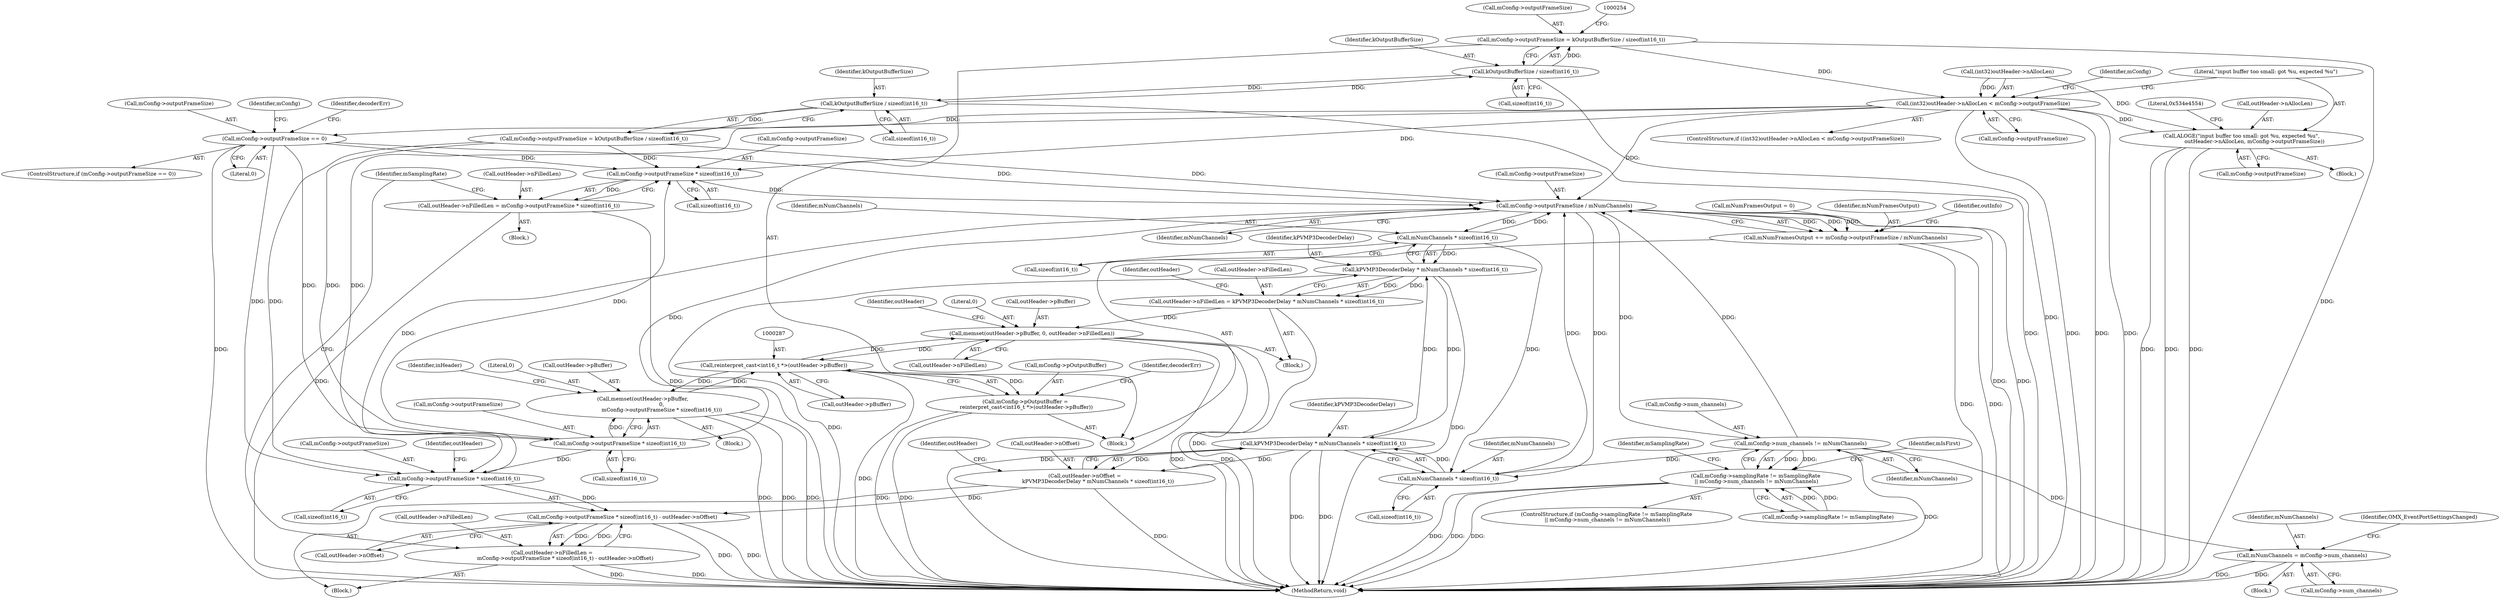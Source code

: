 digraph "1_Android_c2639afac631f5c1ffddf70ee8a6fe943d0bedf9@API" {
"1000243" [label="(Call,mConfig->outputFrameSize = kOutputBufferSize / sizeof(int16_t))"];
"1000247" [label="(Call,kOutputBufferSize / sizeof(int16_t))"];
"1000336" [label="(Call,kOutputBufferSize / sizeof(int16_t))"];
"1000252" [label="(Call,(int32)outHeader->nAllocLen < mConfig->outputFrameSize)"];
"1000262" [label="(Call,ALOGE(\"input buffer too small: got %u, expected %u\",\n                outHeader->nAllocLen, mConfig->outputFrameSize))"];
"1000326" [label="(Call,mConfig->outputFrameSize == 0)"];
"1000392" [label="(Call,mConfig->outputFrameSize * sizeof(int16_t))"];
"1000387" [label="(Call,memset(outHeader->pBuffer,\n                       0,\n                       mConfig->outputFrameSize * sizeof(int16_t)))"];
"1000286" [label="(Call,reinterpret_cast<int16_t *>(outHeader->pBuffer))"];
"1000282" [label="(Call,mConfig->pOutputBuffer =\n reinterpret_cast<int16_t *>(outHeader->pBuffer))"];
"1000366" [label="(Call,memset(outHeader->pBuffer, 0, outHeader->nFilledLen))"];
"1000462" [label="(Call,mConfig->outputFrameSize * sizeof(int16_t))"];
"1000461" [label="(Call,mConfig->outputFrameSize * sizeof(int16_t) - outHeader->nOffset)"];
"1000457" [label="(Call,outHeader->nFilledLen =\n                mConfig->outputFrameSize * sizeof(int16_t) - outHeader->nOffset)"];
"1000540" [label="(Call,mConfig->outputFrameSize / mNumChannels)"];
"1000362" [label="(Call,mNumChannels * sizeof(int16_t))"];
"1000360" [label="(Call,kPVMP3DecoderDelay * mNumChannels * sizeof(int16_t))"];
"1000356" [label="(Call,outHeader->nFilledLen = kPVMP3DecoderDelay * mNumChannels * sizeof(int16_t))"];
"1000451" [label="(Call,kPVMP3DecoderDelay * mNumChannels * sizeof(int16_t))"];
"1000447" [label="(Call,outHeader->nOffset =\n                kPVMP3DecoderDelay * mNumChannels * sizeof(int16_t))"];
"1000453" [label="(Call,mNumChannels * sizeof(int16_t))"];
"1000416" [label="(Call,mConfig->num_channels != mNumChannels)"];
"1000410" [label="(Call,mConfig->samplingRate != mSamplingRate\n || mConfig->num_channels != mNumChannels)"];
"1000427" [label="(Call,mNumChannels = mConfig->num_channels)"];
"1000538" [label="(Call,mNumFramesOutput += mConfig->outputFrameSize / mNumChannels)"];
"1000485" [label="(Call,mConfig->outputFrameSize * sizeof(int16_t))"];
"1000481" [label="(Call,outHeader->nFilledLen = mConfig->outputFrameSize * sizeof(int16_t))"];
"1000283" [label="(Call,mConfig->pOutputBuffer)"];
"1000133" [label="(Block,)"];
"1000388" [label="(Call,outHeader->pBuffer)"];
"1000491" [label="(Identifier,mSamplingRate)"];
"1000443" [label="(Block,)"];
"1000544" [label="(Identifier,mNumChannels)"];
"1000420" [label="(Identifier,mNumChannels)"];
"1000252" [label="(Call,(int32)outHeader->nAllocLen < mConfig->outputFrameSize)"];
"1000367" [label="(Call,outHeader->pBuffer)"];
"1000463" [label="(Call,mConfig->outputFrameSize)"];
"1000416" [label="(Call,mConfig->num_channels != mNumChannels)"];
"1000264" [label="(Call,outHeader->nAllocLen)"];
"1000458" [label="(Call,outHeader->nFilledLen)"];
"1000399" [label="(Identifier,inHeader)"];
"1000357" [label="(Call,outHeader->nFilledLen)"];
"1000417" [label="(Call,mConfig->num_channels)"];
"1000442" [label="(Identifier,mIsFirst)"];
"1000547" [label="(Identifier,outInfo)"];
"1000364" [label="(Call,sizeof(int16_t))"];
"1000428" [label="(Identifier,mNumChannels)"];
"1000332" [label="(Call,mConfig->outputFrameSize = kOutputBufferSize / sizeof(int16_t))"];
"1000371" [label="(Call,outHeader->nFilledLen)"];
"1000362" [label="(Call,mNumChannels * sizeof(int16_t))"];
"1000325" [label="(ControlStructure,if (mConfig->outputFrameSize == 0))"];
"1000486" [label="(Call,mConfig->outputFrameSize)"];
"1000423" [label="(Identifier,mSamplingRate)"];
"1000560" [label="(MethodReturn,void)"];
"1000361" [label="(Identifier,kPVMP3DecoderDelay)"];
"1000258" [label="(Call,mConfig->outputFrameSize)"];
"1000330" [label="(Literal,0)"];
"1000336" [label="(Call,kOutputBufferSize / sizeof(int16_t))"];
"1000541" [label="(Call,mConfig->outputFrameSize)"];
"1000366" [label="(Call,memset(outHeader->pBuffer, 0, outHeader->nFilledLen))"];
"1000286" [label="(Call,reinterpret_cast<int16_t *>(outHeader->pBuffer))"];
"1000253" [label="(Call,(int32)outHeader->nAllocLen)"];
"1000433" [label="(Identifier,OMX_EventPortSettingsChanged)"];
"1000429" [label="(Call,mConfig->num_channels)"];
"1000261" [label="(Block,)"];
"1000327" [label="(Call,mConfig->outputFrameSize)"];
"1000485" [label="(Call,mConfig->outputFrameSize * sizeof(int16_t))"];
"1000392" [label="(Call,mConfig->outputFrameSize * sizeof(int16_t))"];
"1000410" [label="(Call,mConfig->samplingRate != mSamplingRate\n || mConfig->num_channels != mNumChannels)"];
"1000376" [label="(Identifier,outHeader)"];
"1000387" [label="(Call,memset(outHeader->pBuffer,\n                       0,\n                       mConfig->outputFrameSize * sizeof(int16_t)))"];
"1000284" [label="(Identifier,mConfig)"];
"1000326" [label="(Call,mConfig->outputFrameSize == 0)"];
"1000282" [label="(Call,mConfig->pOutputBuffer =\n reinterpret_cast<int16_t *>(outHeader->pBuffer))"];
"1000350" [label="(Block,)"];
"1000396" [label="(Call,sizeof(int16_t))"];
"1000334" [label="(Identifier,mConfig)"];
"1000448" [label="(Call,outHeader->nOffset)"];
"1000427" [label="(Call,mNumChannels = mConfig->num_channels)"];
"1000393" [label="(Call,mConfig->outputFrameSize)"];
"1000451" [label="(Call,kPVMP3DecoderDelay * mNumChannels * sizeof(int16_t))"];
"1000540" [label="(Call,mConfig->outputFrameSize / mNumChannels)"];
"1000459" [label="(Identifier,outHeader)"];
"1000263" [label="(Literal,\"input buffer too small: got %u, expected %u\")"];
"1000190" [label="(Call,mNumFramesOutput = 0)"];
"1000267" [label="(Call,mConfig->outputFrameSize)"];
"1000452" [label="(Identifier,kPVMP3DecoderDelay)"];
"1000409" [label="(ControlStructure,if (mConfig->samplingRate != mSamplingRate\n || mConfig->num_channels != mNumChannels))"];
"1000455" [label="(Call,sizeof(int16_t))"];
"1000461" [label="(Call,mConfig->outputFrameSize * sizeof(int16_t) - outHeader->nOffset)"];
"1000411" [label="(Call,mConfig->samplingRate != mSamplingRate)"];
"1000343" [label="(Identifier,decoderErr)"];
"1000383" [label="(Block,)"];
"1000337" [label="(Identifier,kOutputBufferSize)"];
"1000447" [label="(Call,outHeader->nOffset =\n                kPVMP3DecoderDelay * mNumChannels * sizeof(int16_t))"];
"1000489" [label="(Call,sizeof(int16_t))"];
"1000475" [label="(Block,)"];
"1000248" [label="(Identifier,kOutputBufferSize)"];
"1000468" [label="(Call,outHeader->nOffset)"];
"1000244" [label="(Call,mConfig->outputFrameSize)"];
"1000363" [label="(Identifier,mNumChannels)"];
"1000271" [label="(Literal,0x534e4554)"];
"1000538" [label="(Call,mNumFramesOutput += mConfig->outputFrameSize / mNumChannels)"];
"1000539" [label="(Identifier,mNumFramesOutput)"];
"1000391" [label="(Literal,0)"];
"1000262" [label="(Call,ALOGE(\"input buffer too small: got %u, expected %u\",\n                outHeader->nAllocLen, mConfig->outputFrameSize))"];
"1000288" [label="(Call,outHeader->pBuffer)"];
"1000338" [label="(Call,sizeof(int16_t))"];
"1000469" [label="(Identifier,outHeader)"];
"1000454" [label="(Identifier,mNumChannels)"];
"1000368" [label="(Identifier,outHeader)"];
"1000295" [label="(Identifier,decoderErr)"];
"1000247" [label="(Call,kOutputBufferSize / sizeof(int16_t))"];
"1000251" [label="(ControlStructure,if ((int32)outHeader->nAllocLen < mConfig->outputFrameSize))"];
"1000453" [label="(Call,mNumChannels * sizeof(int16_t))"];
"1000457" [label="(Call,outHeader->nFilledLen =\n                mConfig->outputFrameSize * sizeof(int16_t) - outHeader->nOffset)"];
"1000249" [label="(Call,sizeof(int16_t))"];
"1000466" [label="(Call,sizeof(int16_t))"];
"1000370" [label="(Literal,0)"];
"1000356" [label="(Call,outHeader->nFilledLen = kPVMP3DecoderDelay * mNumChannels * sizeof(int16_t))"];
"1000482" [label="(Call,outHeader->nFilledLen)"];
"1000243" [label="(Call,mConfig->outputFrameSize = kOutputBufferSize / sizeof(int16_t))"];
"1000421" [label="(Block,)"];
"1000360" [label="(Call,kPVMP3DecoderDelay * mNumChannels * sizeof(int16_t))"];
"1000462" [label="(Call,mConfig->outputFrameSize * sizeof(int16_t))"];
"1000481" [label="(Call,outHeader->nFilledLen = mConfig->outputFrameSize * sizeof(int16_t))"];
"1000243" -> "1000133"  [label="AST: "];
"1000243" -> "1000247"  [label="CFG: "];
"1000244" -> "1000243"  [label="AST: "];
"1000247" -> "1000243"  [label="AST: "];
"1000254" -> "1000243"  [label="CFG: "];
"1000243" -> "1000560"  [label="DDG: "];
"1000247" -> "1000243"  [label="DDG: "];
"1000243" -> "1000252"  [label="DDG: "];
"1000247" -> "1000249"  [label="CFG: "];
"1000248" -> "1000247"  [label="AST: "];
"1000249" -> "1000247"  [label="AST: "];
"1000247" -> "1000560"  [label="DDG: "];
"1000336" -> "1000247"  [label="DDG: "];
"1000247" -> "1000336"  [label="DDG: "];
"1000336" -> "1000332"  [label="AST: "];
"1000336" -> "1000338"  [label="CFG: "];
"1000337" -> "1000336"  [label="AST: "];
"1000338" -> "1000336"  [label="AST: "];
"1000332" -> "1000336"  [label="CFG: "];
"1000336" -> "1000560"  [label="DDG: "];
"1000336" -> "1000332"  [label="DDG: "];
"1000252" -> "1000251"  [label="AST: "];
"1000252" -> "1000258"  [label="CFG: "];
"1000253" -> "1000252"  [label="AST: "];
"1000258" -> "1000252"  [label="AST: "];
"1000263" -> "1000252"  [label="CFG: "];
"1000284" -> "1000252"  [label="CFG: "];
"1000252" -> "1000560"  [label="DDG: "];
"1000252" -> "1000560"  [label="DDG: "];
"1000252" -> "1000560"  [label="DDG: "];
"1000253" -> "1000252"  [label="DDG: "];
"1000252" -> "1000262"  [label="DDG: "];
"1000252" -> "1000326"  [label="DDG: "];
"1000252" -> "1000462"  [label="DDG: "];
"1000252" -> "1000485"  [label="DDG: "];
"1000252" -> "1000540"  [label="DDG: "];
"1000262" -> "1000261"  [label="AST: "];
"1000262" -> "1000267"  [label="CFG: "];
"1000263" -> "1000262"  [label="AST: "];
"1000264" -> "1000262"  [label="AST: "];
"1000267" -> "1000262"  [label="AST: "];
"1000271" -> "1000262"  [label="CFG: "];
"1000262" -> "1000560"  [label="DDG: "];
"1000262" -> "1000560"  [label="DDG: "];
"1000262" -> "1000560"  [label="DDG: "];
"1000253" -> "1000262"  [label="DDG: "];
"1000326" -> "1000325"  [label="AST: "];
"1000326" -> "1000330"  [label="CFG: "];
"1000327" -> "1000326"  [label="AST: "];
"1000330" -> "1000326"  [label="AST: "];
"1000334" -> "1000326"  [label="CFG: "];
"1000343" -> "1000326"  [label="CFG: "];
"1000326" -> "1000560"  [label="DDG: "];
"1000326" -> "1000392"  [label="DDG: "];
"1000326" -> "1000462"  [label="DDG: "];
"1000326" -> "1000485"  [label="DDG: "];
"1000326" -> "1000540"  [label="DDG: "];
"1000392" -> "1000387"  [label="AST: "];
"1000392" -> "1000396"  [label="CFG: "];
"1000393" -> "1000392"  [label="AST: "];
"1000396" -> "1000392"  [label="AST: "];
"1000387" -> "1000392"  [label="CFG: "];
"1000392" -> "1000387"  [label="DDG: "];
"1000332" -> "1000392"  [label="DDG: "];
"1000392" -> "1000462"  [label="DDG: "];
"1000392" -> "1000485"  [label="DDG: "];
"1000392" -> "1000540"  [label="DDG: "];
"1000387" -> "1000383"  [label="AST: "];
"1000388" -> "1000387"  [label="AST: "];
"1000391" -> "1000387"  [label="AST: "];
"1000399" -> "1000387"  [label="CFG: "];
"1000387" -> "1000560"  [label="DDG: "];
"1000387" -> "1000560"  [label="DDG: "];
"1000387" -> "1000560"  [label="DDG: "];
"1000387" -> "1000286"  [label="DDG: "];
"1000286" -> "1000387"  [label="DDG: "];
"1000286" -> "1000282"  [label="AST: "];
"1000286" -> "1000288"  [label="CFG: "];
"1000287" -> "1000286"  [label="AST: "];
"1000288" -> "1000286"  [label="AST: "];
"1000282" -> "1000286"  [label="CFG: "];
"1000286" -> "1000560"  [label="DDG: "];
"1000286" -> "1000282"  [label="DDG: "];
"1000366" -> "1000286"  [label="DDG: "];
"1000286" -> "1000366"  [label="DDG: "];
"1000282" -> "1000133"  [label="AST: "];
"1000283" -> "1000282"  [label="AST: "];
"1000295" -> "1000282"  [label="CFG: "];
"1000282" -> "1000560"  [label="DDG: "];
"1000282" -> "1000560"  [label="DDG: "];
"1000366" -> "1000350"  [label="AST: "];
"1000366" -> "1000371"  [label="CFG: "];
"1000367" -> "1000366"  [label="AST: "];
"1000370" -> "1000366"  [label="AST: "];
"1000371" -> "1000366"  [label="AST: "];
"1000376" -> "1000366"  [label="CFG: "];
"1000366" -> "1000560"  [label="DDG: "];
"1000366" -> "1000560"  [label="DDG: "];
"1000366" -> "1000560"  [label="DDG: "];
"1000356" -> "1000366"  [label="DDG: "];
"1000462" -> "1000461"  [label="AST: "];
"1000462" -> "1000466"  [label="CFG: "];
"1000463" -> "1000462"  [label="AST: "];
"1000466" -> "1000462"  [label="AST: "];
"1000469" -> "1000462"  [label="CFG: "];
"1000462" -> "1000461"  [label="DDG: "];
"1000332" -> "1000462"  [label="DDG: "];
"1000462" -> "1000540"  [label="DDG: "];
"1000461" -> "1000457"  [label="AST: "];
"1000461" -> "1000468"  [label="CFG: "];
"1000468" -> "1000461"  [label="AST: "];
"1000457" -> "1000461"  [label="CFG: "];
"1000461" -> "1000560"  [label="DDG: "];
"1000461" -> "1000560"  [label="DDG: "];
"1000461" -> "1000457"  [label="DDG: "];
"1000461" -> "1000457"  [label="DDG: "];
"1000447" -> "1000461"  [label="DDG: "];
"1000457" -> "1000443"  [label="AST: "];
"1000458" -> "1000457"  [label="AST: "];
"1000491" -> "1000457"  [label="CFG: "];
"1000457" -> "1000560"  [label="DDG: "];
"1000457" -> "1000560"  [label="DDG: "];
"1000540" -> "1000538"  [label="AST: "];
"1000540" -> "1000544"  [label="CFG: "];
"1000541" -> "1000540"  [label="AST: "];
"1000544" -> "1000540"  [label="AST: "];
"1000538" -> "1000540"  [label="CFG: "];
"1000540" -> "1000560"  [label="DDG: "];
"1000540" -> "1000560"  [label="DDG: "];
"1000540" -> "1000362"  [label="DDG: "];
"1000540" -> "1000416"  [label="DDG: "];
"1000540" -> "1000453"  [label="DDG: "];
"1000540" -> "1000538"  [label="DDG: "];
"1000540" -> "1000538"  [label="DDG: "];
"1000485" -> "1000540"  [label="DDG: "];
"1000332" -> "1000540"  [label="DDG: "];
"1000416" -> "1000540"  [label="DDG: "];
"1000453" -> "1000540"  [label="DDG: "];
"1000362" -> "1000540"  [label="DDG: "];
"1000362" -> "1000360"  [label="AST: "];
"1000362" -> "1000364"  [label="CFG: "];
"1000363" -> "1000362"  [label="AST: "];
"1000364" -> "1000362"  [label="AST: "];
"1000360" -> "1000362"  [label="CFG: "];
"1000362" -> "1000360"  [label="DDG: "];
"1000362" -> "1000453"  [label="DDG: "];
"1000360" -> "1000356"  [label="AST: "];
"1000361" -> "1000360"  [label="AST: "];
"1000356" -> "1000360"  [label="CFG: "];
"1000360" -> "1000560"  [label="DDG: "];
"1000360" -> "1000560"  [label="DDG: "];
"1000360" -> "1000356"  [label="DDG: "];
"1000360" -> "1000356"  [label="DDG: "];
"1000451" -> "1000360"  [label="DDG: "];
"1000360" -> "1000451"  [label="DDG: "];
"1000356" -> "1000350"  [label="AST: "];
"1000357" -> "1000356"  [label="AST: "];
"1000368" -> "1000356"  [label="CFG: "];
"1000356" -> "1000560"  [label="DDG: "];
"1000451" -> "1000447"  [label="AST: "];
"1000451" -> "1000453"  [label="CFG: "];
"1000452" -> "1000451"  [label="AST: "];
"1000453" -> "1000451"  [label="AST: "];
"1000447" -> "1000451"  [label="CFG: "];
"1000451" -> "1000560"  [label="DDG: "];
"1000451" -> "1000560"  [label="DDG: "];
"1000451" -> "1000447"  [label="DDG: "];
"1000451" -> "1000447"  [label="DDG: "];
"1000453" -> "1000451"  [label="DDG: "];
"1000447" -> "1000443"  [label="AST: "];
"1000448" -> "1000447"  [label="AST: "];
"1000459" -> "1000447"  [label="CFG: "];
"1000447" -> "1000560"  [label="DDG: "];
"1000453" -> "1000455"  [label="CFG: "];
"1000454" -> "1000453"  [label="AST: "];
"1000455" -> "1000453"  [label="AST: "];
"1000416" -> "1000453"  [label="DDG: "];
"1000416" -> "1000410"  [label="AST: "];
"1000416" -> "1000420"  [label="CFG: "];
"1000417" -> "1000416"  [label="AST: "];
"1000420" -> "1000416"  [label="AST: "];
"1000410" -> "1000416"  [label="CFG: "];
"1000416" -> "1000560"  [label="DDG: "];
"1000416" -> "1000410"  [label="DDG: "];
"1000416" -> "1000410"  [label="DDG: "];
"1000416" -> "1000427"  [label="DDG: "];
"1000410" -> "1000409"  [label="AST: "];
"1000410" -> "1000411"  [label="CFG: "];
"1000411" -> "1000410"  [label="AST: "];
"1000423" -> "1000410"  [label="CFG: "];
"1000442" -> "1000410"  [label="CFG: "];
"1000410" -> "1000560"  [label="DDG: "];
"1000410" -> "1000560"  [label="DDG: "];
"1000410" -> "1000560"  [label="DDG: "];
"1000411" -> "1000410"  [label="DDG: "];
"1000411" -> "1000410"  [label="DDG: "];
"1000427" -> "1000421"  [label="AST: "];
"1000427" -> "1000429"  [label="CFG: "];
"1000428" -> "1000427"  [label="AST: "];
"1000429" -> "1000427"  [label="AST: "];
"1000433" -> "1000427"  [label="CFG: "];
"1000427" -> "1000560"  [label="DDG: "];
"1000427" -> "1000560"  [label="DDG: "];
"1000538" -> "1000133"  [label="AST: "];
"1000539" -> "1000538"  [label="AST: "];
"1000547" -> "1000538"  [label="CFG: "];
"1000538" -> "1000560"  [label="DDG: "];
"1000538" -> "1000560"  [label="DDG: "];
"1000190" -> "1000538"  [label="DDG: "];
"1000485" -> "1000481"  [label="AST: "];
"1000485" -> "1000489"  [label="CFG: "];
"1000486" -> "1000485"  [label="AST: "];
"1000489" -> "1000485"  [label="AST: "];
"1000481" -> "1000485"  [label="CFG: "];
"1000485" -> "1000481"  [label="DDG: "];
"1000332" -> "1000485"  [label="DDG: "];
"1000481" -> "1000475"  [label="AST: "];
"1000482" -> "1000481"  [label="AST: "];
"1000491" -> "1000481"  [label="CFG: "];
"1000481" -> "1000560"  [label="DDG: "];
"1000481" -> "1000560"  [label="DDG: "];
}
